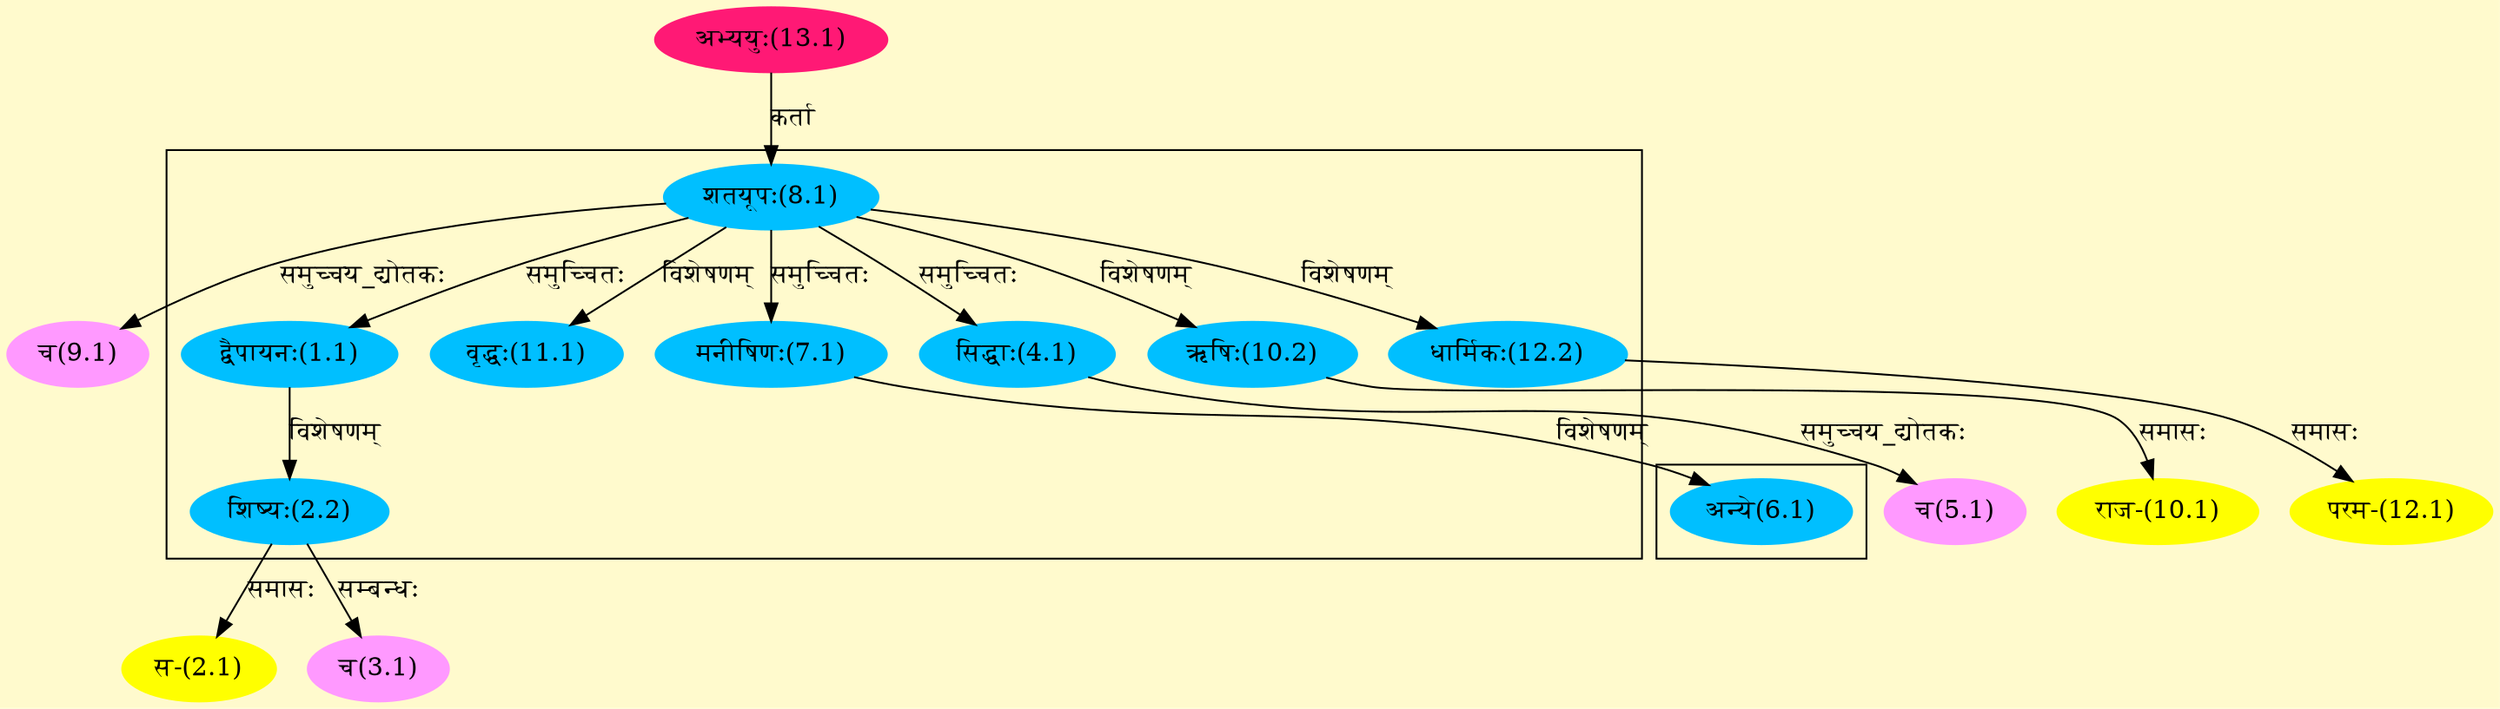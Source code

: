 digraph G{
rankdir=BT;
 compound=true;
 bgcolor="lemonchiffon1";

subgraph cluster_1{
Node1_1 [style=filled, color="#00BFFF" label = "द्वैपायनः(1.1)"]
Node8_1 [style=filled, color="#00BFFF" label = "शतयूपः(8.1)"]
Node2_2 [style=filled, color="#00BFFF" label = "शिष्यः(2.2)"]
Node4_1 [style=filled, color="#00BFFF" label = "सिद्धाः(4.1)"]
Node7_1 [style=filled, color="#00BFFF" label = "मनीषिणः(7.1)"]
Node10_2 [style=filled, color="#00BFFF" label = "ऋषिः(10.2)"]
Node11_1 [style=filled, color="#00BFFF" label = "वृद्धः(11.1)"]
Node12_2 [style=filled, color="#00BFFF" label = "धार्मिकः(12.2)"]

}

subgraph cluster_2{
Node6_1 [style=filled, color="#00BFFF" label = "अन्ये(6.1)"]
Node7_1 [style=filled, color="#00BFFF" label = "मनीषिणः(7.1)"]

}
Node2_1 [style=filled, color="#FFFF00" label = "स-(2.1)"]
Node2_2 [style=filled, color="#00BFFF" label = "शिष्यः(2.2)"]
Node3_1 [style=filled, color="#FF99FF" label = "च(3.1)"]
Node5_1 [style=filled, color="#FF99FF" label = "च(5.1)"]
Node4_1 [style=filled, color="#00BFFF" label = "सिद्धाः(4.1)"]
Node8_1 [style=filled, color="#00BFFF" label = "शतयूपः(8.1)"]
Node13_1 [style=filled, color="#FF1975" label = "अभ्ययुः(13.1)"]
Node9_1 [style=filled, color="#FF99FF" label = "च(9.1)"]
Node10_1 [style=filled, color="#FFFF00" label = "राज-(10.1)"]
Node10_2 [style=filled, color="#00BFFF" label = "ऋषिः(10.2)"]
Node12_1 [style=filled, color="#FFFF00" label = "परम-(12.1)"]
Node12_2 [style=filled, color="#00BFFF" label = "धार्मिकः(12.2)"]
/* Start of Relations section */

Node1_1 -> Node8_1 [  label="समुच्चितः"  dir="back" ]
Node2_1 -> Node2_2 [  label="समासः"  dir="back" ]
Node2_2 -> Node1_1 [  label="विशेषणम्"  dir="back" ]
Node3_1 -> Node2_2 [  label="सम्बन्धः"  dir="back" ]
Node4_1 -> Node8_1 [  label="समुच्चितः"  dir="back" ]
Node5_1 -> Node4_1 [  label="समुच्चय_द्योतकः"  dir="back" ]
Node6_1 -> Node7_1 [  label="विशेषणम्"  dir="back" ]
Node7_1 -> Node8_1 [  label="समुच्चितः"  dir="back" ]
Node8_1 -> Node13_1 [  label="कर्ता"  dir="back" ]
Node9_1 -> Node8_1 [  label="समुच्चय_द्योतकः"  dir="back" ]
Node10_1 -> Node10_2 [  label="समासः"  dir="back" ]
Node10_2 -> Node8_1 [  label="विशेषणम्"  dir="back" ]
Node11_1 -> Node8_1 [  label="विशेषणम्"  dir="back" ]
Node12_1 -> Node12_2 [  label="समासः"  dir="back" ]
Node12_2 -> Node8_1 [  label="विशेषणम्"  dir="back" ]
}
